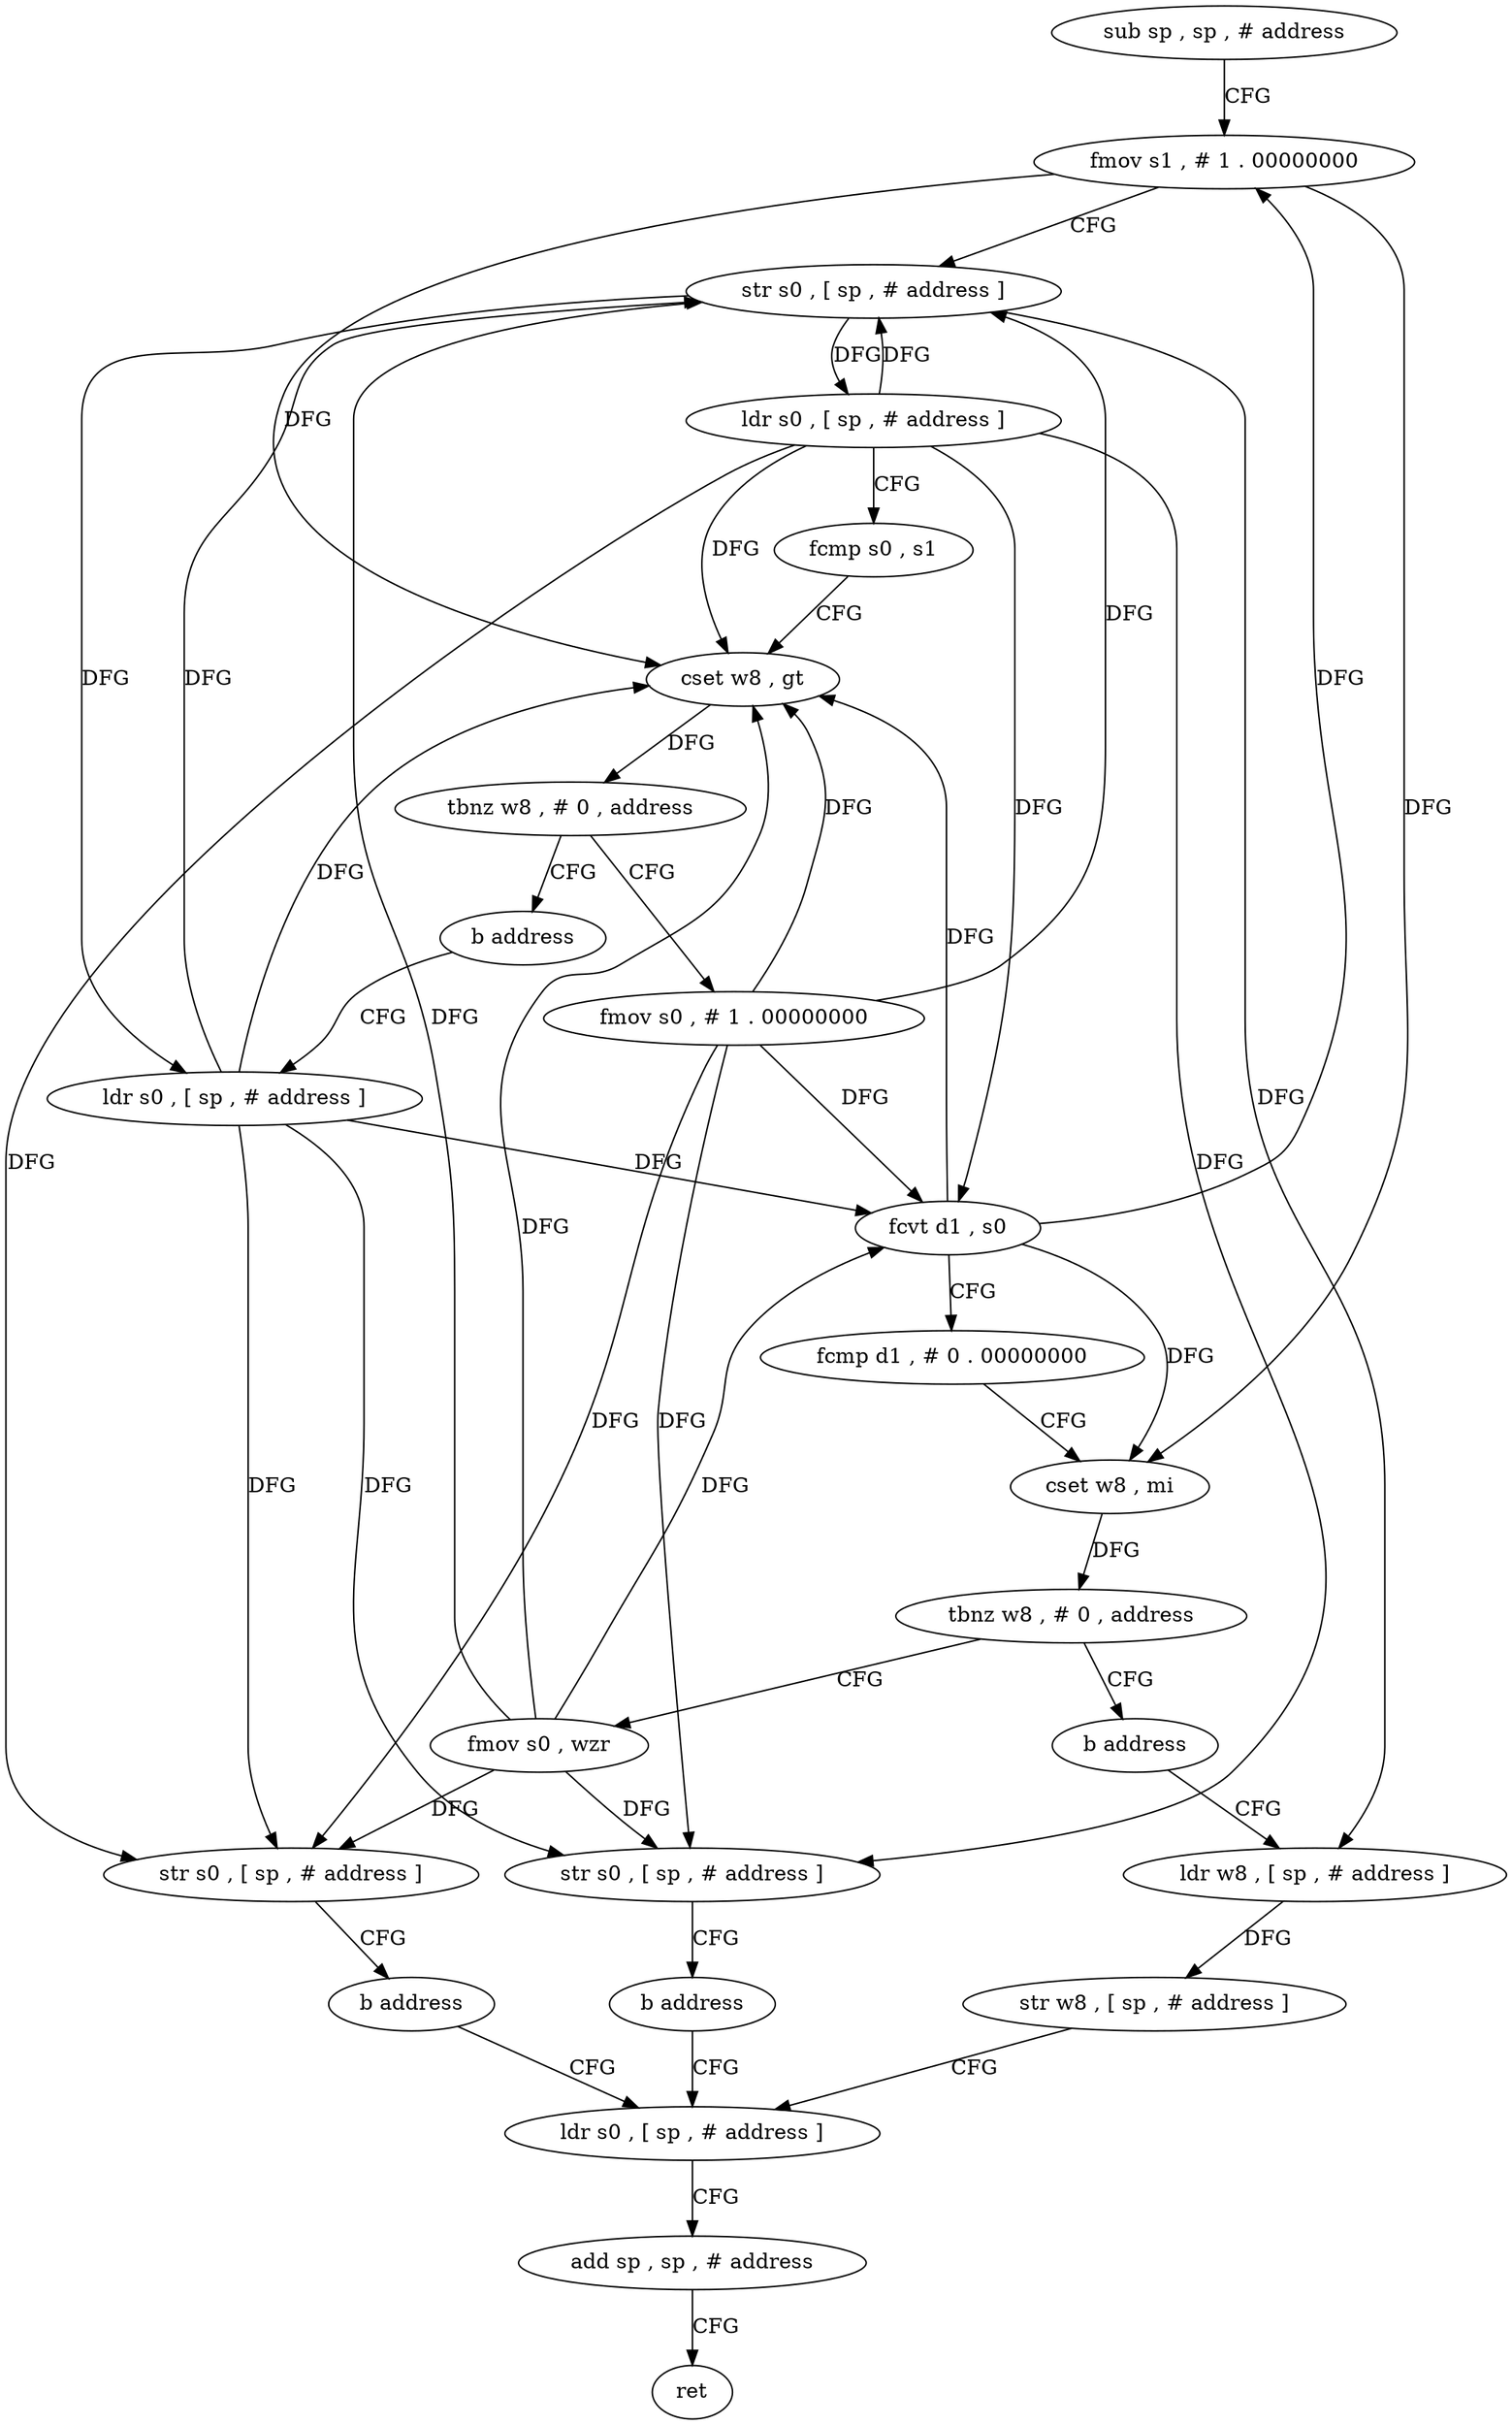 digraph "func" {
"4231492" [label = "sub sp , sp , # address" ]
"4231496" [label = "fmov s1 , # 1 . 00000000" ]
"4231500" [label = "str s0 , [ sp , # address ]" ]
"4231504" [label = "ldr s0 , [ sp , # address ]" ]
"4231508" [label = "fcmp s0 , s1" ]
"4231512" [label = "cset w8 , gt" ]
"4231516" [label = "tbnz w8 , # 0 , address" ]
"4231524" [label = "fmov s0 , # 1 . 00000000" ]
"4231520" [label = "b address" ]
"4231528" [label = "str s0 , [ sp , # address ]" ]
"4231532" [label = "b address" ]
"4231580" [label = "ldr s0 , [ sp , # address ]" ]
"4231536" [label = "ldr s0 , [ sp , # address ]" ]
"4231584" [label = "add sp , sp , # address" ]
"4231588" [label = "ret" ]
"4231540" [label = "fcvt d1 , s0" ]
"4231544" [label = "fcmp d1 , # 0 . 00000000" ]
"4231548" [label = "cset w8 , mi" ]
"4231552" [label = "tbnz w8 , # 0 , address" ]
"4231560" [label = "fmov s0 , wzr" ]
"4231556" [label = "b address" ]
"4231564" [label = "str s0 , [ sp , # address ]" ]
"4231568" [label = "b address" ]
"4231572" [label = "ldr w8 , [ sp , # address ]" ]
"4231576" [label = "str w8 , [ sp , # address ]" ]
"4231492" -> "4231496" [ label = "CFG" ]
"4231496" -> "4231500" [ label = "CFG" ]
"4231496" -> "4231512" [ label = "DFG" ]
"4231496" -> "4231548" [ label = "DFG" ]
"4231500" -> "4231504" [ label = "DFG" ]
"4231500" -> "4231536" [ label = "DFG" ]
"4231500" -> "4231572" [ label = "DFG" ]
"4231504" -> "4231508" [ label = "CFG" ]
"4231504" -> "4231500" [ label = "DFG" ]
"4231504" -> "4231512" [ label = "DFG" ]
"4231504" -> "4231528" [ label = "DFG" ]
"4231504" -> "4231540" [ label = "DFG" ]
"4231504" -> "4231564" [ label = "DFG" ]
"4231508" -> "4231512" [ label = "CFG" ]
"4231512" -> "4231516" [ label = "DFG" ]
"4231516" -> "4231524" [ label = "CFG" ]
"4231516" -> "4231520" [ label = "CFG" ]
"4231524" -> "4231528" [ label = "DFG" ]
"4231524" -> "4231500" [ label = "DFG" ]
"4231524" -> "4231512" [ label = "DFG" ]
"4231524" -> "4231540" [ label = "DFG" ]
"4231524" -> "4231564" [ label = "DFG" ]
"4231520" -> "4231536" [ label = "CFG" ]
"4231528" -> "4231532" [ label = "CFG" ]
"4231532" -> "4231580" [ label = "CFG" ]
"4231580" -> "4231584" [ label = "CFG" ]
"4231536" -> "4231540" [ label = "DFG" ]
"4231536" -> "4231500" [ label = "DFG" ]
"4231536" -> "4231528" [ label = "DFG" ]
"4231536" -> "4231512" [ label = "DFG" ]
"4231536" -> "4231564" [ label = "DFG" ]
"4231584" -> "4231588" [ label = "CFG" ]
"4231540" -> "4231544" [ label = "CFG" ]
"4231540" -> "4231496" [ label = "DFG" ]
"4231540" -> "4231512" [ label = "DFG" ]
"4231540" -> "4231548" [ label = "DFG" ]
"4231544" -> "4231548" [ label = "CFG" ]
"4231548" -> "4231552" [ label = "DFG" ]
"4231552" -> "4231560" [ label = "CFG" ]
"4231552" -> "4231556" [ label = "CFG" ]
"4231560" -> "4231564" [ label = "DFG" ]
"4231560" -> "4231500" [ label = "DFG" ]
"4231560" -> "4231528" [ label = "DFG" ]
"4231560" -> "4231540" [ label = "DFG" ]
"4231560" -> "4231512" [ label = "DFG" ]
"4231556" -> "4231572" [ label = "CFG" ]
"4231564" -> "4231568" [ label = "CFG" ]
"4231568" -> "4231580" [ label = "CFG" ]
"4231572" -> "4231576" [ label = "DFG" ]
"4231576" -> "4231580" [ label = "CFG" ]
}
